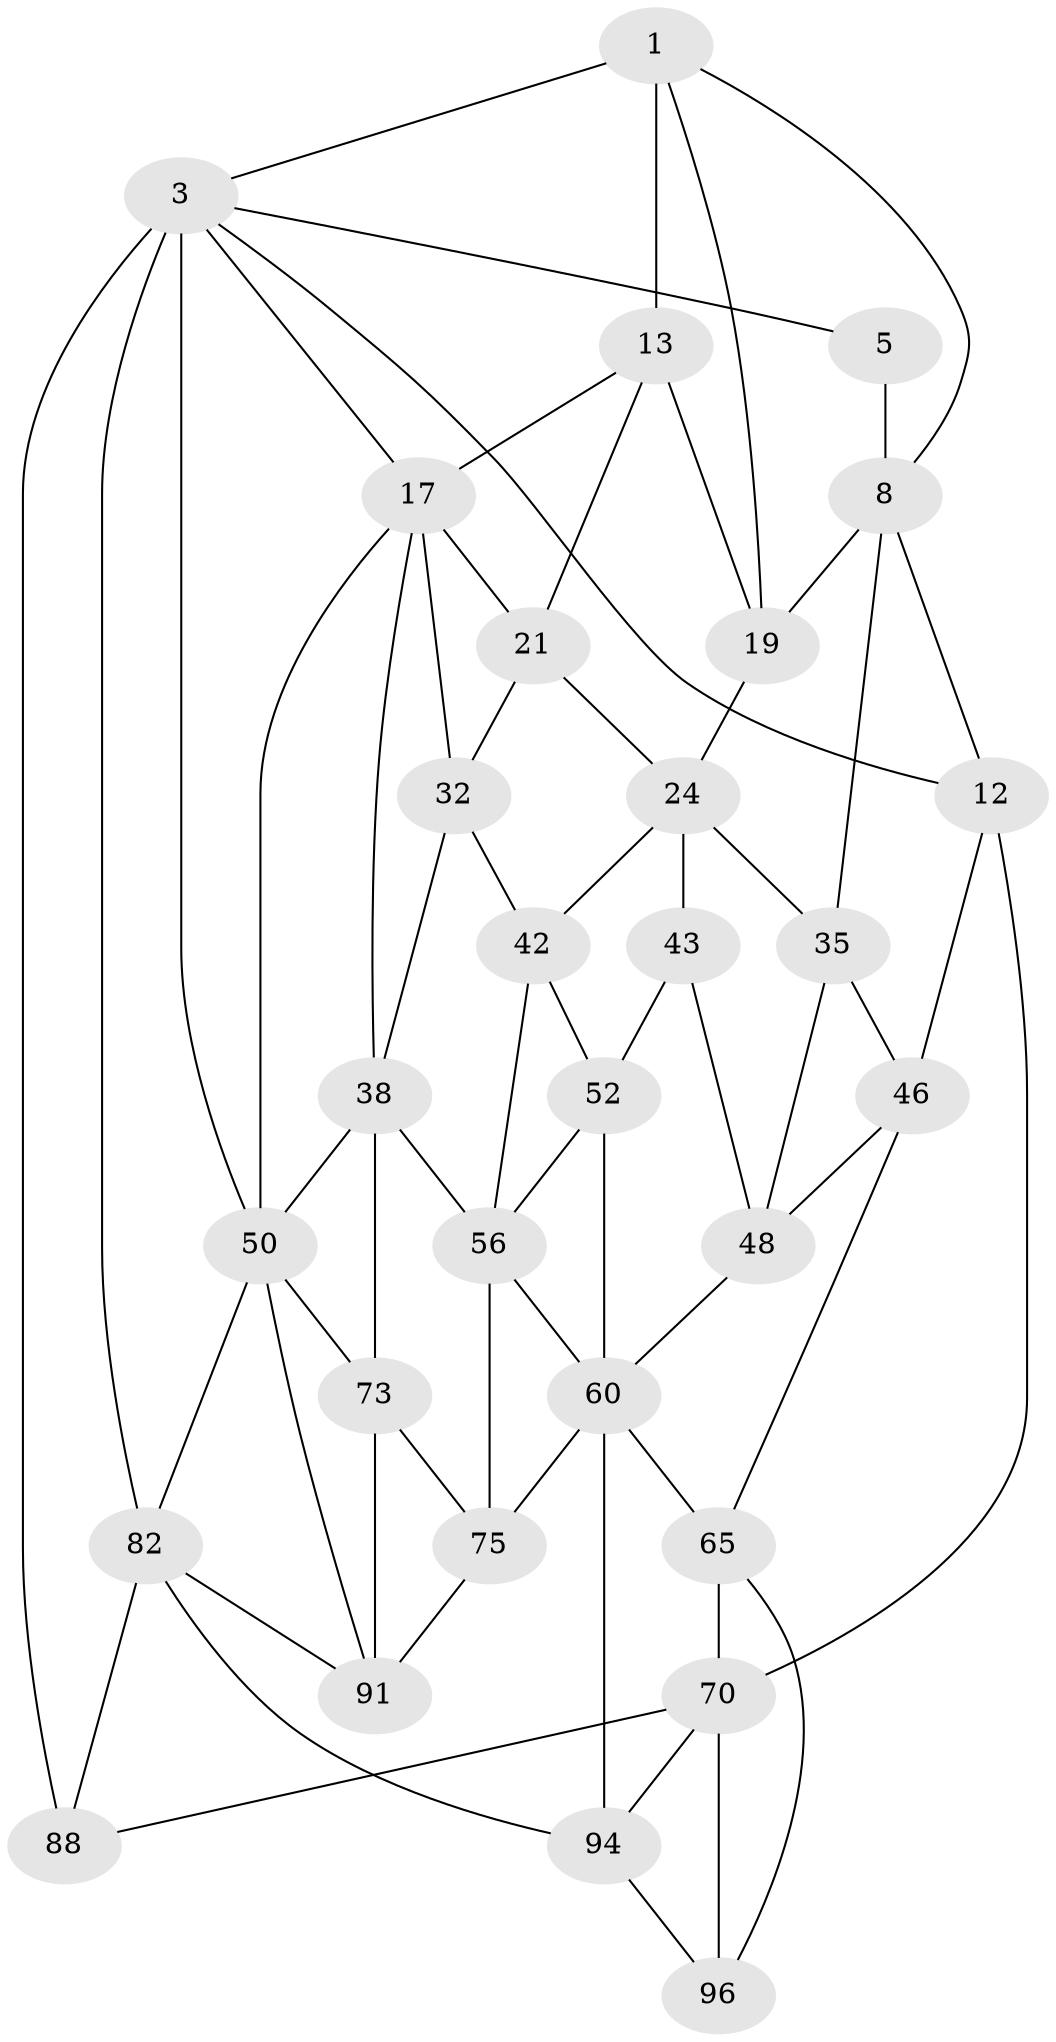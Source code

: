 // original degree distribution, {3: 0.02, 4: 0.23, 5: 0.54, 6: 0.21}
// Generated by graph-tools (version 1.1) at 2025/21/03/04/25 18:21:40]
// undirected, 30 vertices, 65 edges
graph export_dot {
graph [start="1"]
  node [color=gray90,style=filled];
  1 [pos="+0.2607105094713839+0",super="+2+6"];
  3 [pos="+1+0",super="+4+18+69"];
  5 [pos="+0.11852873337720138+0"];
  8 [pos="+0.25306014513715425+0.17113789505192026",super="+9+10"];
  12 [pos="+0+0.4105273511628019",super="+47"];
  13 [pos="+0.5637282590521315+0",super="+16+14"];
  17 [pos="+1+0",super="+26"];
  19 [pos="+0.27958080642419464+0.26973415830946457",super="+23"];
  21 [pos="+0.7564328234393995+0.2242612445397169",super="+22+29"];
  24 [pos="+0.5920455767906437+0.3319935319536308",super="+31+25"];
  32 [pos="+0.771376735038084+0.3942464975373223",super="+36"];
  35 [pos="+0.2472323626634644+0.3606336006330744",super="+45"];
  38 [pos="+0.8397647288388834+0.487017407958598",super="+54"];
  42 [pos="+0.6324162860150992+0.4773672743878376",super="+51"];
  43 [pos="+0.4392735782404032+0.5248066394406079",super="+44"];
  46 [pos="+0.1307117478848938+0.559252498581224",super="+64"];
  48 [pos="+0.39514237265292845+0.5376889790027717",super="+49"];
  50 [pos="+1+0.5685546339610735",super="+57"];
  52 [pos="+0.5500878197463239+0.5517805925481122",super="+53"];
  56 [pos="+0.6423809793069445+0.5531359764152388",super="+67"];
  60 [pos="+0.44637201875528754+0.73032829976409",super="+61"];
  65 [pos="+0.3507538199764364+0.7763082643478258",super="+80+66"];
  70 [pos="+0.13423940841651616+0.7212413218527781",super="+71+81"];
  73 [pos="+0.6570855076620802+0.7515934502129018",super="+86+74"];
  75 [pos="+0.6378577414765358+0.7567121994841135",super="+78"];
  82 [pos="+1+1",super="+99"];
  88 [pos="+0+1"];
  91 [pos="+0.754619272664421+0.9230756077668331",super="+92+97"];
  94 [pos="+0.33705416164619445+0.9749368255258184",super="+95"];
  96 [pos="+0.31453238000448286+0.8418844564618467"];
  1 -- 3;
  1 -- 13 [weight=2];
  1 -- 8;
  1 -- 19;
  3 -- 88 [weight=2];
  3 -- 12;
  3 -- 5;
  3 -- 17;
  3 -- 50 [weight=2];
  3 -- 82;
  5 -- 8;
  8 -- 19;
  8 -- 35;
  8 -- 12;
  12 -- 46;
  12 -- 70;
  13 -- 17;
  13 -- 21 [weight=2];
  13 -- 19;
  17 -- 32 [weight=2];
  17 -- 50;
  17 -- 21;
  17 -- 38;
  19 -- 24;
  21 -- 24 [weight=2];
  21 -- 32;
  24 -- 42;
  24 -- 35;
  24 -- 43 [weight=2];
  32 -- 42;
  32 -- 38;
  35 -- 46;
  35 -- 48;
  38 -- 56;
  38 -- 73;
  38 -- 50 [weight=2];
  42 -- 56;
  42 -- 52;
  43 -- 48;
  43 -- 52;
  46 -- 48;
  46 -- 65;
  48 -- 60;
  50 -- 82;
  50 -- 73;
  50 -- 91;
  52 -- 56;
  52 -- 60;
  56 -- 75;
  56 -- 60;
  60 -- 65;
  60 -- 94;
  60 -- 75;
  65 -- 96;
  65 -- 70 [weight=2];
  70 -- 88;
  70 -- 96;
  70 -- 94;
  73 -- 91 [weight=2];
  73 -- 75;
  75 -- 91 [weight=2];
  82 -- 88;
  82 -- 94;
  82 -- 91;
  94 -- 96;
}

